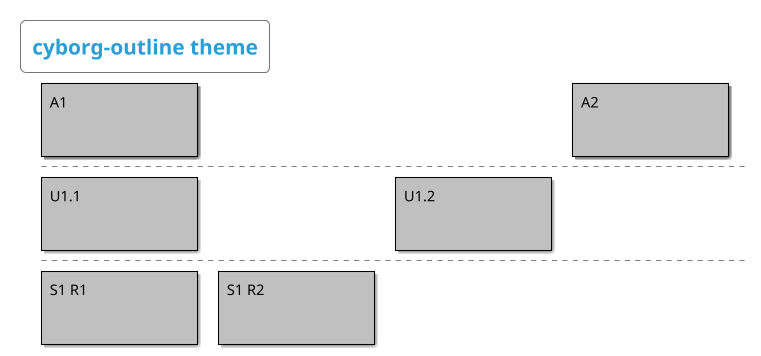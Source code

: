 ' Do not edit
' Theme Gallery
' autogenerated by script
'
@startboard
!theme cyborg-outline
title cyborg-outline theme
A1
+U1.1
++S1 R1
++S1 R2 
+U1.2
A2
@endboard
